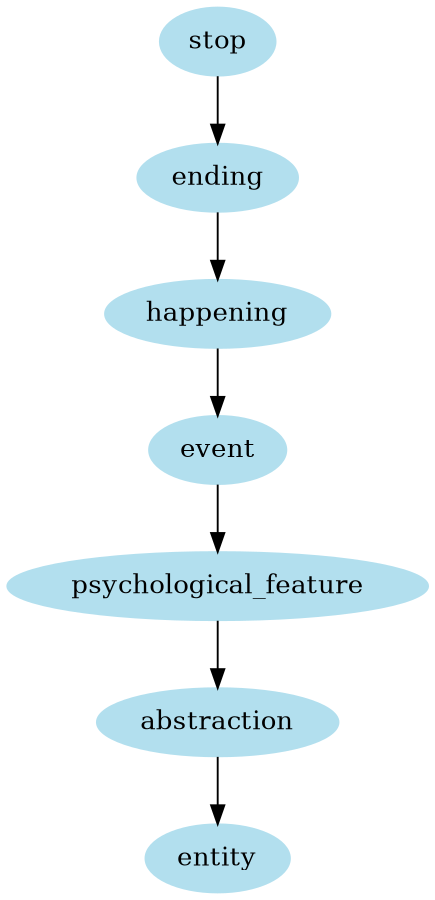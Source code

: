 digraph unix {
	node [color=lightblue2 style=filled]
	size="6,6"
	stop -> ending
	ending -> happening
	happening -> event
	event -> psychological_feature
	psychological_feature -> abstraction
	abstraction -> entity
}
